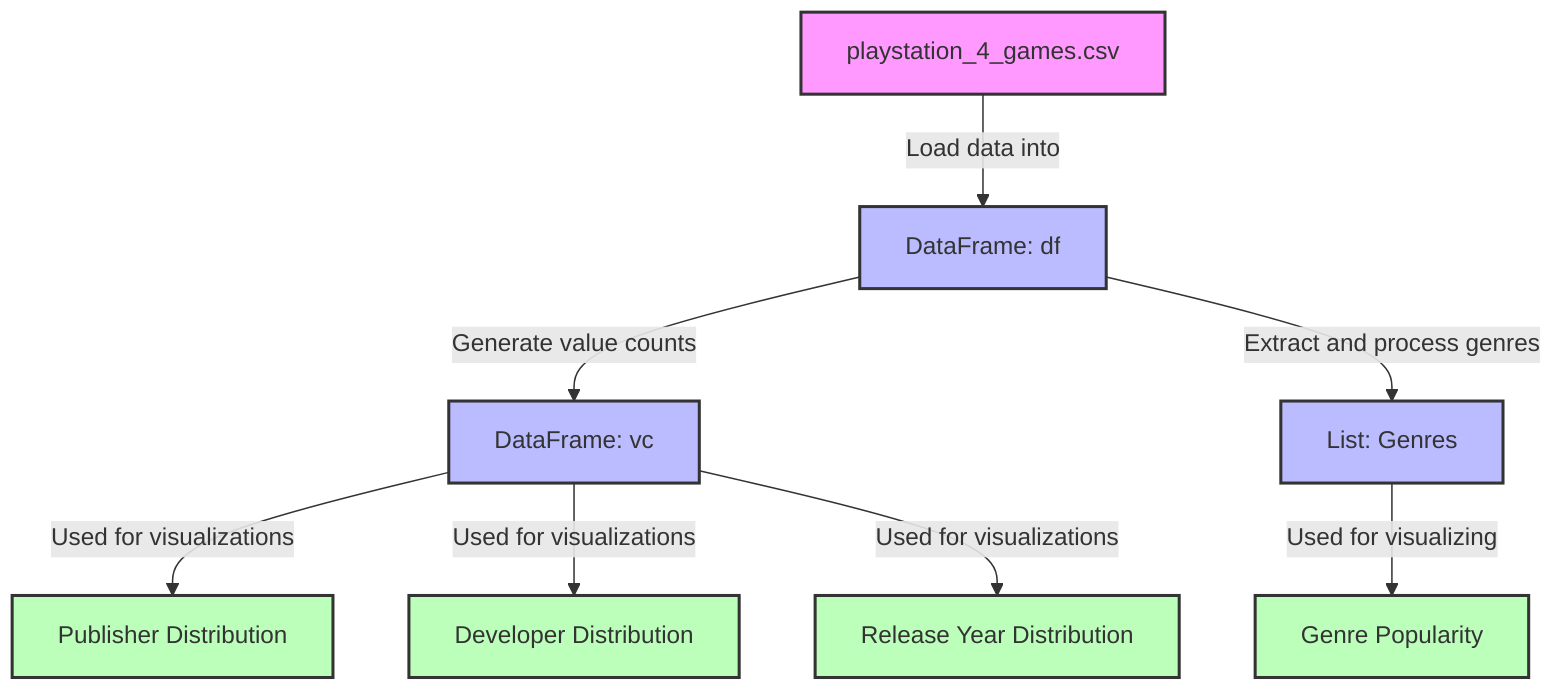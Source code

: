 flowchart TD
    %% Data Source Node
    A["playstation_4_games.csv"] --> |"Load data into"| B["DataFrame: df"]
    
    %% DataFrame Node
    B --> |"Generate value counts"| C["DataFrame: vc"]
    B --> |"Extract and process genres"| D["List: Genres"]
    
    %% Visualizations
    C --> |"Used for visualizations"| E["Publisher Distribution"]
    C --> |"Used for visualizations"| F["Developer Distribution"]
    C --> |"Used for visualizations"| G["Release Year Distribution"]
    D --> |"Used for visualizing"| H["Genre Popularity"]

    %% Comments for detailed insights
    classDef dataSource fill:#f9f,stroke:#333,stroke-width:2px;
    classDef dataVariable fill:#bbf,stroke:#333,stroke-width:2px;
    classDef visualization fill:#bfb,stroke:#333,stroke-width:2px;
    
    class A dataSource;
    class B dataVariable;
    class C dataVariable;
    class D dataVariable;
    class E visualization;
    class F visualization;
    class G visualization;
    class H visualization;